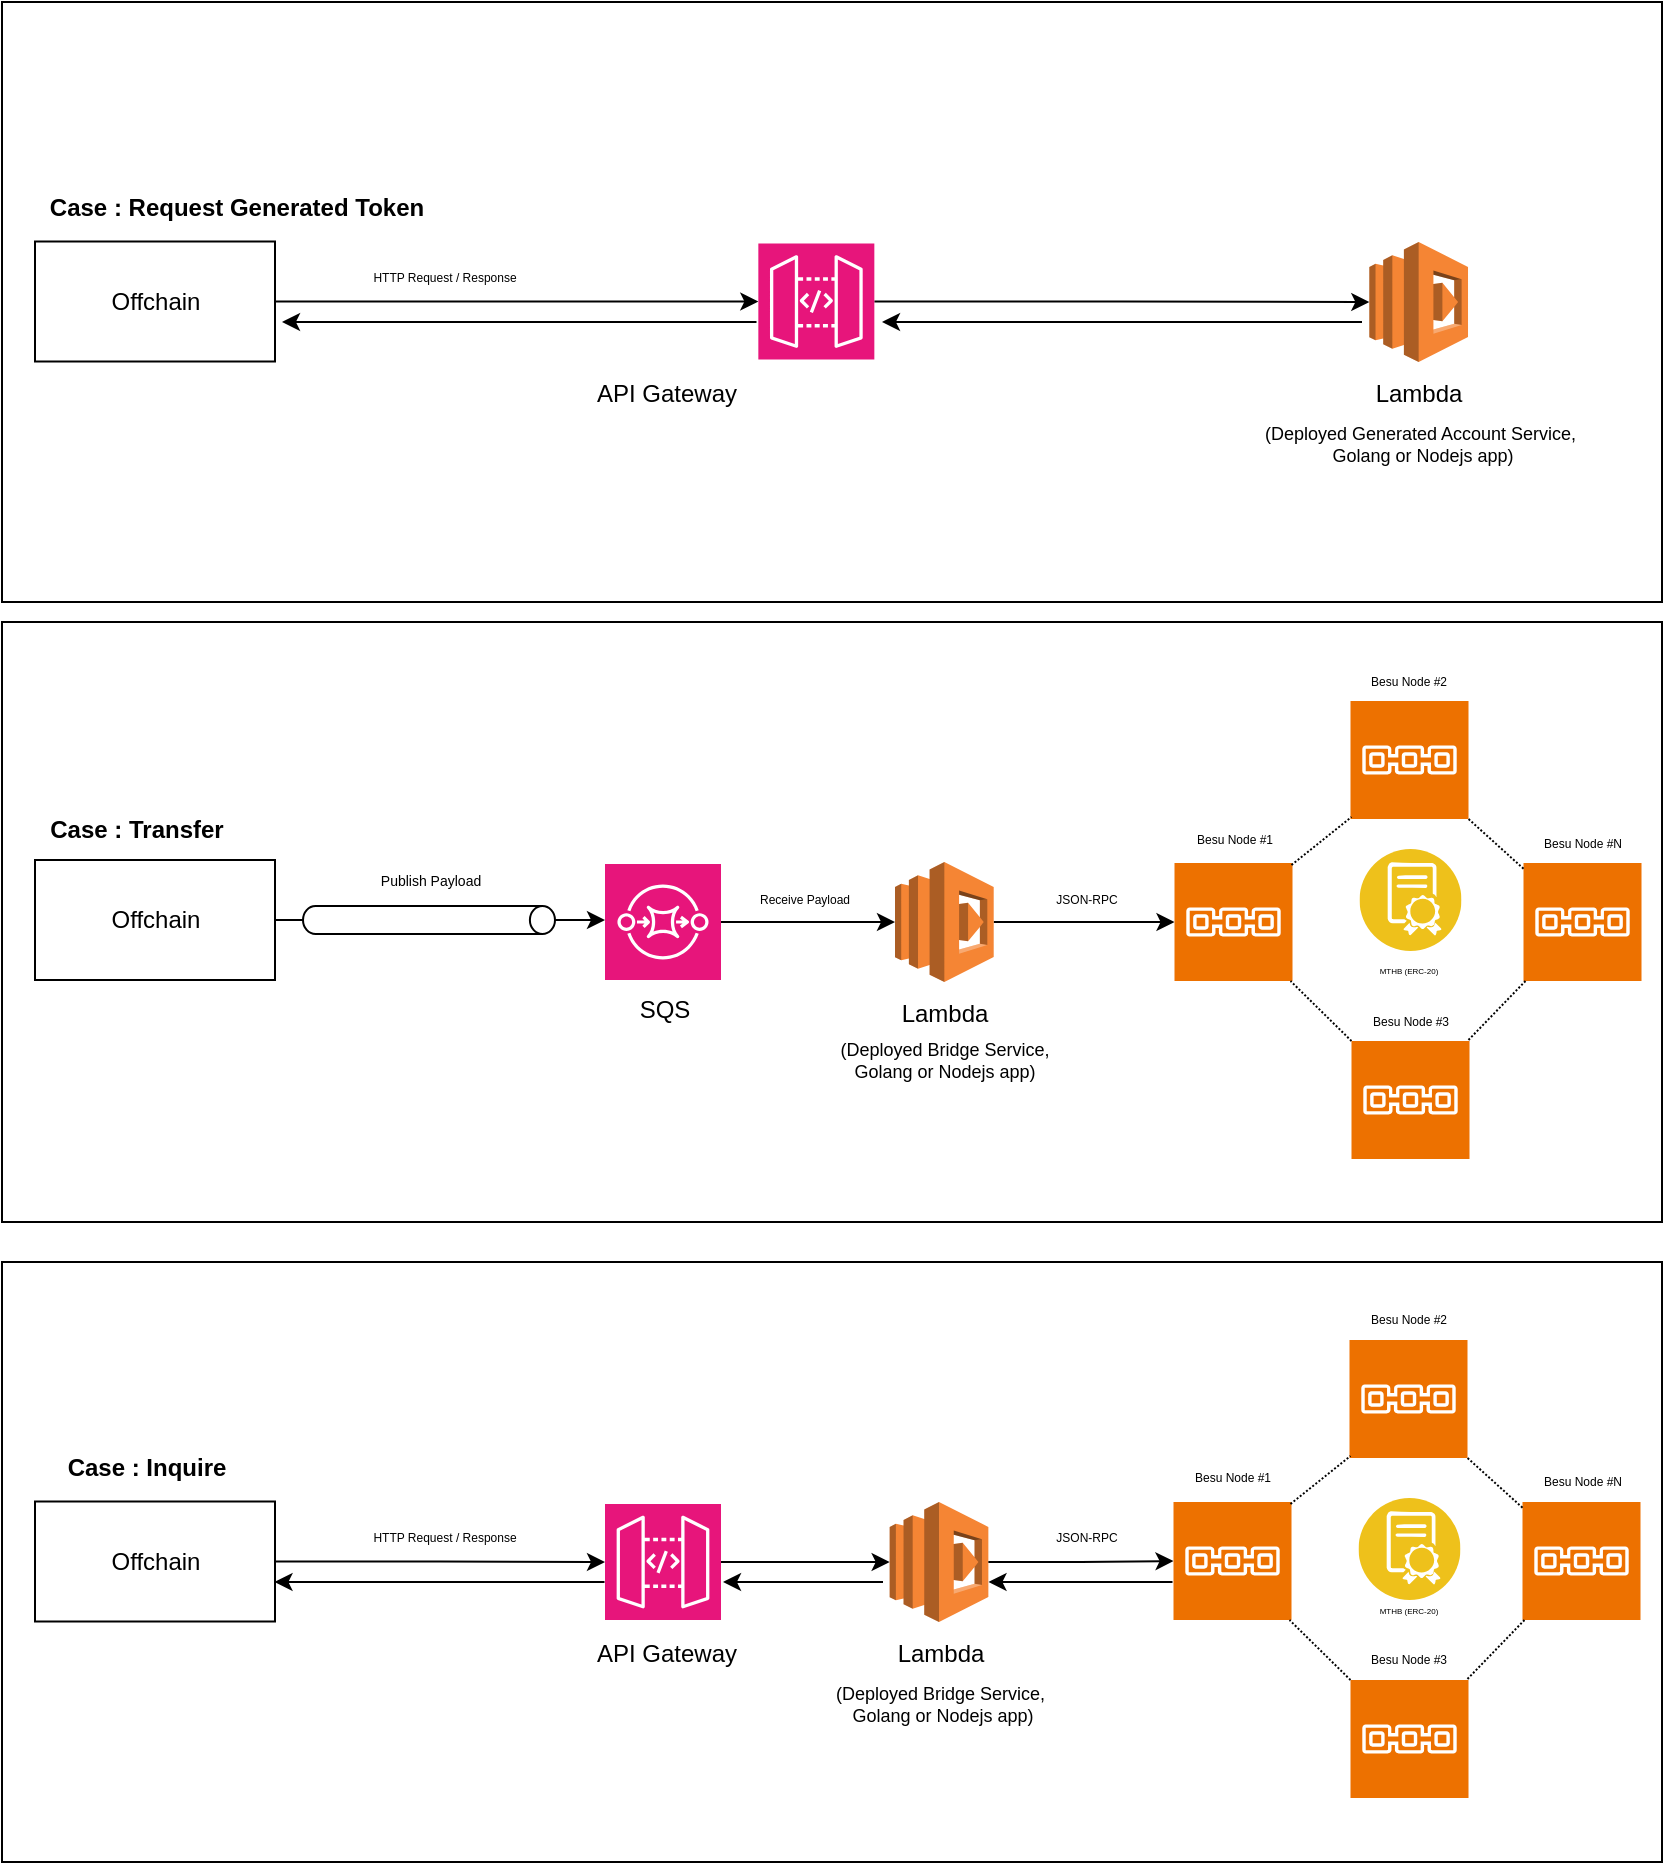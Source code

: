 <mxfile version="25.0.1">
  <diagram name="Page-1" id="qtP6Fn2PBfW1fAXjAa5f">
    <mxGraphModel dx="1628" dy="-144" grid="1" gridSize="10" guides="1" tooltips="1" connect="1" arrows="1" fold="1" page="1" pageScale="1" pageWidth="850" pageHeight="1100" math="0" shadow="0">
      <root>
        <mxCell id="0" />
        <mxCell id="1" parent="0" />
        <mxCell id="ueF0kc9_3pTi36DqxHu2-151" value="" style="rounded=0;whiteSpace=wrap;html=1;fillColor=default;movable=0;resizable=0;rotatable=0;deletable=0;editable=0;locked=1;connectable=0;" vertex="1" parent="1">
          <mxGeometry x="10" y="1130" width="830" height="300" as="geometry" />
        </mxCell>
        <mxCell id="ueF0kc9_3pTi36DqxHu2-31" value="" style="rounded=0;whiteSpace=wrap;html=1;fillColor=default;" vertex="1" parent="1">
          <mxGeometry x="10" y="1760" width="830" height="300" as="geometry" />
        </mxCell>
        <mxCell id="ueF0kc9_3pTi36DqxHu2-32" value="Case : Inquire" style="text;html=1;align=center;verticalAlign=middle;resizable=0;points=[];autosize=1;strokeColor=none;fillColor=none;fontStyle=1" vertex="1" parent="1">
          <mxGeometry x="31.5" y="1848" width="100" height="30" as="geometry" />
        </mxCell>
        <mxCell id="ueF0kc9_3pTi36DqxHu2-33" style="edgeStyle=orthogonalEdgeStyle;rounded=0;orthogonalLoop=1;jettySize=auto;html=1;" edge="1" parent="1" source="ueF0kc9_3pTi36DqxHu2-34" target="ueF0kc9_3pTi36DqxHu2-53">
          <mxGeometry relative="1" as="geometry" />
        </mxCell>
        <mxCell id="ueF0kc9_3pTi36DqxHu2-34" value="Offchain" style="rounded=0;whiteSpace=wrap;html=1;" vertex="1" parent="1">
          <mxGeometry x="26.5" y="1879.75" width="120" height="60" as="geometry" />
        </mxCell>
        <mxCell id="ueF0kc9_3pTi36DqxHu2-35" value="" style="outlineConnect=0;dashed=0;verticalLabelPosition=bottom;verticalAlign=top;align=center;html=1;shape=mxgraph.aws3.lambda;fillColor=#F58534;gradientColor=none;" vertex="1" parent="1">
          <mxGeometry x="453.83" y="1880" width="49.35" height="60" as="geometry" />
        </mxCell>
        <mxCell id="ueF0kc9_3pTi36DqxHu2-36" value="Lambda" style="text;html=1;align=center;verticalAlign=middle;resizable=0;points=[];autosize=1;strokeColor=none;fillColor=none;" vertex="1" parent="1">
          <mxGeometry x="443.5" y="1941" width="70" height="30" as="geometry" />
        </mxCell>
        <mxCell id="ueF0kc9_3pTi36DqxHu2-37" style="edgeStyle=orthogonalEdgeStyle;rounded=0;orthogonalLoop=1;jettySize=auto;html=1;exitX=1;exitY=0.5;exitDx=0;exitDy=0;exitPerimeter=0;" edge="1" parent="1" source="ueF0kc9_3pTi36DqxHu2-35" target="ueF0kc9_3pTi36DqxHu2-38">
          <mxGeometry relative="1" as="geometry">
            <mxPoint x="481.68" y="1909" as="sourcePoint" />
          </mxGeometry>
        </mxCell>
        <mxCell id="ueF0kc9_3pTi36DqxHu2-38" value="" style="sketch=0;points=[[0,0,0],[0.25,0,0],[0.5,0,0],[0.75,0,0],[1,0,0],[0,1,0],[0.25,1,0],[0.5,1,0],[0.75,1,0],[1,1,0],[0,0.25,0],[0,0.5,0],[0,0.75,0],[1,0.25,0],[1,0.5,0],[1,0.75,0]];outlineConnect=0;fontColor=#232F3E;fillColor=#ED7100;strokeColor=#ffffff;dashed=0;verticalLabelPosition=bottom;verticalAlign=top;align=center;html=1;fontSize=12;fontStyle=0;aspect=fixed;shape=mxgraph.aws4.resourceIcon;resIcon=mxgraph.aws4.blockchain;" vertex="1" parent="1">
          <mxGeometry x="595.75" y="1880" width="59" height="59" as="geometry" />
        </mxCell>
        <mxCell id="ueF0kc9_3pTi36DqxHu2-39" value="" style="sketch=0;points=[[0,0,0],[0.25,0,0],[0.5,0,0],[0.75,0,0],[1,0,0],[0,1,0],[0.25,1,0],[0.5,1,0],[0.75,1,0],[1,1,0],[0,0.25,0],[0,0.5,0],[0,0.75,0],[1,0.25,0],[1,0.5,0],[1,0.75,0]];outlineConnect=0;fontColor=#232F3E;fillColor=#ED7100;strokeColor=#ffffff;dashed=0;verticalLabelPosition=bottom;verticalAlign=top;align=center;html=1;fontSize=12;fontStyle=0;aspect=fixed;shape=mxgraph.aws4.resourceIcon;resIcon=mxgraph.aws4.blockchain;" vertex="1" parent="1">
          <mxGeometry x="683.75" y="1799" width="59" height="59" as="geometry" />
        </mxCell>
        <mxCell id="ueF0kc9_3pTi36DqxHu2-40" value="Besu Node #1" style="text;html=1;align=center;verticalAlign=middle;resizable=0;points=[];autosize=1;strokeColor=none;fillColor=none;fontSize=6;" vertex="1" parent="1">
          <mxGeometry x="595.25" y="1858" width="60" height="20" as="geometry" />
        </mxCell>
        <mxCell id="ueF0kc9_3pTi36DqxHu2-41" value="Besu Node #2" style="text;html=1;align=center;verticalAlign=middle;resizable=0;points=[];autosize=1;strokeColor=none;fillColor=none;fontSize=6;" vertex="1" parent="1">
          <mxGeometry x="682.75" y="1779" width="60" height="20" as="geometry" />
        </mxCell>
        <mxCell id="ueF0kc9_3pTi36DqxHu2-42" value="" style="sketch=0;points=[[0,0,0],[0.25,0,0],[0.5,0,0],[0.75,0,0],[1,0,0],[0,1,0],[0.25,1,0],[0.5,1,0],[0.75,1,0],[1,1,0],[0,0.25,0],[0,0.5,0],[0,0.75,0],[1,0.25,0],[1,0.5,0],[1,0.75,0]];outlineConnect=0;fontColor=#232F3E;fillColor=#ED7100;strokeColor=#ffffff;dashed=0;verticalLabelPosition=bottom;verticalAlign=top;align=center;html=1;fontSize=12;fontStyle=0;aspect=fixed;shape=mxgraph.aws4.resourceIcon;resIcon=mxgraph.aws4.blockchain;" vertex="1" parent="1">
          <mxGeometry x="684.25" y="1969" width="59" height="59" as="geometry" />
        </mxCell>
        <mxCell id="ueF0kc9_3pTi36DqxHu2-43" value="Besu Node #3" style="text;html=1;align=center;verticalAlign=middle;resizable=0;points=[];autosize=1;strokeColor=none;fillColor=none;fontSize=6;" vertex="1" parent="1">
          <mxGeometry x="683.25" y="1949" width="60" height="20" as="geometry" />
        </mxCell>
        <mxCell id="ueF0kc9_3pTi36DqxHu2-44" value="" style="endArrow=none;html=1;rounded=0;dashed=1;dashPattern=1 1;" edge="1" parent="1">
          <mxGeometry width="50" height="50" relative="1" as="geometry">
            <mxPoint x="654.25" y="1881" as="sourcePoint" />
            <mxPoint x="684.25" y="1857" as="targetPoint" />
          </mxGeometry>
        </mxCell>
        <mxCell id="ueF0kc9_3pTi36DqxHu2-45" value="" style="endArrow=none;html=1;rounded=0;exitX=0;exitY=0;exitDx=0;exitDy=0;exitPerimeter=0;dashed=1;dashPattern=1 1;" edge="1" parent="1" source="ueF0kc9_3pTi36DqxHu2-42">
          <mxGeometry width="50" height="50" relative="1" as="geometry">
            <mxPoint x="689.75" y="1969" as="sourcePoint" />
            <mxPoint x="653.75" y="1939" as="targetPoint" />
          </mxGeometry>
        </mxCell>
        <mxCell id="ueF0kc9_3pTi36DqxHu2-46" value="" style="sketch=0;points=[[0,0,0],[0.25,0,0],[0.5,0,0],[0.75,0,0],[1,0,0],[0,1,0],[0.25,1,0],[0.5,1,0],[0.75,1,0],[1,1,0],[0,0.25,0],[0,0.5,0],[0,0.75,0],[1,0.25,0],[1,0.5,0],[1,0.75,0]];outlineConnect=0;fontColor=#232F3E;fillColor=#ED7100;strokeColor=#ffffff;dashed=0;verticalLabelPosition=bottom;verticalAlign=top;align=center;html=1;fontSize=12;fontStyle=0;aspect=fixed;shape=mxgraph.aws4.resourceIcon;resIcon=mxgraph.aws4.blockchain;" vertex="1" parent="1">
          <mxGeometry x="770.25" y="1880" width="59" height="59" as="geometry" />
        </mxCell>
        <mxCell id="ueF0kc9_3pTi36DqxHu2-47" value="Besu Node #N" style="text;html=1;align=center;verticalAlign=middle;resizable=0;points=[];autosize=1;strokeColor=none;fillColor=none;fontSize=6;" vertex="1" parent="1">
          <mxGeometry x="769.75" y="1860" width="60" height="20" as="geometry" />
        </mxCell>
        <mxCell id="ueF0kc9_3pTi36DqxHu2-48" value="" style="endArrow=none;html=1;rounded=0;dashed=1;dashPattern=1 1;" edge="1" parent="1" source="ueF0kc9_3pTi36DqxHu2-46">
          <mxGeometry width="50" height="50" relative="1" as="geometry">
            <mxPoint x="769.75" y="1879" as="sourcePoint" />
            <mxPoint x="742.75" y="1858" as="targetPoint" />
          </mxGeometry>
        </mxCell>
        <mxCell id="ueF0kc9_3pTi36DqxHu2-49" value="" style="endArrow=none;html=1;rounded=0;dashed=1;dashPattern=1 1;" edge="1" parent="1" source="ueF0kc9_3pTi36DqxHu2-46">
          <mxGeometry width="50" height="50" relative="1" as="geometry">
            <mxPoint x="770.25" y="1994" as="sourcePoint" />
            <mxPoint x="742.25" y="1969" as="targetPoint" />
          </mxGeometry>
        </mxCell>
        <mxCell id="ueF0kc9_3pTi36DqxHu2-50" value="JSON-RPC" style="text;html=1;align=center;verticalAlign=middle;resizable=0;points=[];autosize=1;strokeColor=none;fillColor=none;fontSize=6;" vertex="1" parent="1">
          <mxGeometry x="526.5" y="1887.5" width="50" height="20" as="geometry" />
        </mxCell>
        <mxCell id="ueF0kc9_3pTi36DqxHu2-51" value="HTTP Request / Response" style="text;html=1;align=center;verticalAlign=middle;resizable=0;points=[];autosize=1;strokeColor=none;fillColor=none;fontSize=6;" vertex="1" parent="1">
          <mxGeometry x="181.25" y="1887.5" width="100" height="20" as="geometry" />
        </mxCell>
        <mxCell id="ueF0kc9_3pTi36DqxHu2-52" style="edgeStyle=orthogonalEdgeStyle;rounded=0;orthogonalLoop=1;jettySize=auto;html=1;" edge="1" parent="1" source="ueF0kc9_3pTi36DqxHu2-53" target="ueF0kc9_3pTi36DqxHu2-35">
          <mxGeometry relative="1" as="geometry" />
        </mxCell>
        <mxCell id="ueF0kc9_3pTi36DqxHu2-53" value="" style="sketch=0;points=[[0,0,0],[0.25,0,0],[0.5,0,0],[0.75,0,0],[1,0,0],[0,1,0],[0.25,1,0],[0.5,1,0],[0.75,1,0],[1,1,0],[0,0.25,0],[0,0.5,0],[0,0.75,0],[1,0.25,0],[1,0.5,0],[1,0.75,0]];outlineConnect=0;fontColor=#232F3E;fillColor=#E7157B;strokeColor=#ffffff;dashed=0;verticalLabelPosition=bottom;verticalAlign=top;align=center;html=1;fontSize=12;fontStyle=0;aspect=fixed;shape=mxgraph.aws4.resourceIcon;resIcon=mxgraph.aws4.api_gateway;" vertex="1" parent="1">
          <mxGeometry x="311.5" y="1881" width="58" height="58" as="geometry" />
        </mxCell>
        <mxCell id="ueF0kc9_3pTi36DqxHu2-54" value="API Gateway" style="text;html=1;align=center;verticalAlign=middle;resizable=0;points=[];autosize=1;strokeColor=none;fillColor=none;" vertex="1" parent="1">
          <mxGeometry x="297.25" y="1941" width="90" height="30" as="geometry" />
        </mxCell>
        <mxCell id="ueF0kc9_3pTi36DqxHu2-55" style="edgeStyle=orthogonalEdgeStyle;rounded=0;orthogonalLoop=1;jettySize=auto;html=1;" edge="1" parent="1">
          <mxGeometry relative="1" as="geometry">
            <mxPoint x="450.5" y="1920" as="sourcePoint" />
            <mxPoint x="370.5" y="1920" as="targetPoint" />
          </mxGeometry>
        </mxCell>
        <mxCell id="ueF0kc9_3pTi36DqxHu2-56" style="edgeStyle=orthogonalEdgeStyle;rounded=0;orthogonalLoop=1;jettySize=auto;html=1;" edge="1" parent="1">
          <mxGeometry relative="1" as="geometry">
            <mxPoint x="311.25" y="1920" as="sourcePoint" />
            <mxPoint x="146.25" y="1920" as="targetPoint" />
          </mxGeometry>
        </mxCell>
        <mxCell id="ueF0kc9_3pTi36DqxHu2-57" value="(Deployed Bridge Service,&amp;nbsp;&lt;div&gt;Golang or Nodejs app)&lt;/div&gt;" style="text;html=1;align=center;verticalAlign=middle;resizable=0;points=[];autosize=1;strokeColor=none;fillColor=none;fontSize=9;" vertex="1" parent="1">
          <mxGeometry x="415.17" y="1961" width="130" height="40" as="geometry" />
        </mxCell>
        <mxCell id="ueF0kc9_3pTi36DqxHu2-58" style="edgeStyle=orthogonalEdgeStyle;rounded=0;orthogonalLoop=1;jettySize=auto;html=1;exitX=1;exitY=0.5;exitDx=0;exitDy=0;exitPerimeter=0;" edge="1" parent="1">
          <mxGeometry relative="1" as="geometry">
            <mxPoint x="595.25" y="1920" as="sourcePoint" />
            <mxPoint x="503.25" y="1920" as="targetPoint" />
          </mxGeometry>
        </mxCell>
        <mxCell id="ueF0kc9_3pTi36DqxHu2-59" value="" style="image;aspect=fixed;perimeter=ellipsePerimeter;html=1;align=center;shadow=0;dashed=0;fontColor=#4277BB;labelBackgroundColor=default;fontSize=12;spacingTop=3;image=img/lib/ibm/blockchain/smart_contract.svg;" vertex="1" parent="1">
          <mxGeometry x="688.25" y="1878" width="51" height="51" as="geometry" />
        </mxCell>
        <mxCell id="ueF0kc9_3pTi36DqxHu2-60" value="MTHB (ERC-20)" style="text;html=1;align=center;verticalAlign=middle;resizable=0;points=[];autosize=1;strokeColor=none;fillColor=none;fontSize=4;" vertex="1" parent="1">
          <mxGeometry x="687.75" y="1925" width="50" height="20" as="geometry" />
        </mxCell>
        <mxCell id="ueF0kc9_3pTi36DqxHu2-61" value="" style="rounded=0;whiteSpace=wrap;html=1;fillColor=default;" vertex="1" parent="1">
          <mxGeometry x="10" y="1440" width="830" height="300" as="geometry" />
        </mxCell>
        <mxCell id="ueF0kc9_3pTi36DqxHu2-62" value="" style="edgeStyle=orthogonalEdgeStyle;rounded=0;orthogonalLoop=1;jettySize=auto;html=1;endArrow=none;endFill=0;" edge="1" parent="1" source="ueF0kc9_3pTi36DqxHu2-63" target="ueF0kc9_3pTi36DqxHu2-68">
          <mxGeometry relative="1" as="geometry" />
        </mxCell>
        <mxCell id="ueF0kc9_3pTi36DqxHu2-63" value="Offchain" style="rounded=0;whiteSpace=wrap;html=1;" vertex="1" parent="1">
          <mxGeometry x="26.5" y="1559" width="120" height="60" as="geometry" />
        </mxCell>
        <mxCell id="ueF0kc9_3pTi36DqxHu2-64" style="edgeStyle=orthogonalEdgeStyle;rounded=0;orthogonalLoop=1;jettySize=auto;html=1;" edge="1" parent="1" source="ueF0kc9_3pTi36DqxHu2-65" target="ueF0kc9_3pTi36DqxHu2-70">
          <mxGeometry relative="1" as="geometry" />
        </mxCell>
        <mxCell id="ueF0kc9_3pTi36DqxHu2-65" value="" style="sketch=0;points=[[0,0,0],[0.25,0,0],[0.5,0,0],[0.75,0,0],[1,0,0],[0,1,0],[0.25,1,0],[0.5,1,0],[0.75,1,0],[1,1,0],[0,0.25,0],[0,0.5,0],[0,0.75,0],[1,0.25,0],[1,0.5,0],[1,0.75,0]];outlineConnect=0;fontColor=#232F3E;fillColor=#E7157B;strokeColor=#ffffff;dashed=0;verticalLabelPosition=bottom;verticalAlign=top;align=center;html=1;fontSize=12;fontStyle=0;aspect=fixed;shape=mxgraph.aws4.resourceIcon;resIcon=mxgraph.aws4.sqs;" vertex="1" parent="1">
          <mxGeometry x="311.5" y="1561" width="58" height="58" as="geometry" />
        </mxCell>
        <mxCell id="ueF0kc9_3pTi36DqxHu2-66" style="edgeStyle=orthogonalEdgeStyle;rounded=0;orthogonalLoop=1;jettySize=auto;html=1;" edge="1" parent="1" source="ueF0kc9_3pTi36DqxHu2-68">
          <mxGeometry relative="1" as="geometry">
            <mxPoint x="311.5" y="1589" as="targetPoint" />
          </mxGeometry>
        </mxCell>
        <mxCell id="ueF0kc9_3pTi36DqxHu2-67" value="Publish Payload" style="text;html=1;align=center;verticalAlign=middle;resizable=0;points=[];autosize=1;strokeColor=none;fillColor=none;fontSize=7;" vertex="1" parent="1">
          <mxGeometry x="188.5" y="1560" width="70" height="20" as="geometry" />
        </mxCell>
        <mxCell id="ueF0kc9_3pTi36DqxHu2-68" value="" style="shape=cylinder3;whiteSpace=wrap;html=1;boundedLbl=1;backgroundOutline=1;size=6.278;rotation=90;" vertex="1" parent="1">
          <mxGeometry x="216.5" y="1526" width="14" height="126" as="geometry" />
        </mxCell>
        <mxCell id="ueF0kc9_3pTi36DqxHu2-69" style="edgeStyle=orthogonalEdgeStyle;rounded=0;orthogonalLoop=1;jettySize=auto;html=1;" edge="1" parent="1" source="ueF0kc9_3pTi36DqxHu2-70" target="ueF0kc9_3pTi36DqxHu2-74">
          <mxGeometry relative="1" as="geometry" />
        </mxCell>
        <mxCell id="ueF0kc9_3pTi36DqxHu2-70" value="" style="outlineConnect=0;dashed=0;verticalLabelPosition=bottom;verticalAlign=top;align=center;html=1;shape=mxgraph.aws3.lambda;fillColor=#F58534;gradientColor=none;" vertex="1" parent="1">
          <mxGeometry x="456.5" y="1560" width="49.35" height="60" as="geometry" />
        </mxCell>
        <mxCell id="ueF0kc9_3pTi36DqxHu2-71" value="SQS" style="text;html=1;align=center;verticalAlign=middle;resizable=0;points=[];autosize=1;strokeColor=none;fillColor=none;" vertex="1" parent="1">
          <mxGeometry x="315.5" y="1619" width="50" height="30" as="geometry" />
        </mxCell>
        <mxCell id="ueF0kc9_3pTi36DqxHu2-72" value="Lambda" style="text;html=1;align=center;verticalAlign=middle;resizable=0;points=[];autosize=1;strokeColor=none;fillColor=none;" vertex="1" parent="1">
          <mxGeometry x="446.17" y="1621" width="70" height="30" as="geometry" />
        </mxCell>
        <mxCell id="ueF0kc9_3pTi36DqxHu2-73" value="Receive Payload" style="text;html=1;align=center;verticalAlign=middle;resizable=0;points=[];autosize=1;strokeColor=none;fillColor=none;fontSize=6;" vertex="1" parent="1">
          <mxGeometry x="376.17" y="1569" width="70" height="20" as="geometry" />
        </mxCell>
        <mxCell id="ueF0kc9_3pTi36DqxHu2-74" value="" style="sketch=0;points=[[0,0,0],[0.25,0,0],[0.5,0,0],[0.75,0,0],[1,0,0],[0,1,0],[0.25,1,0],[0.5,1,0],[0.75,1,0],[1,1,0],[0,0.25,0],[0,0.5,0],[0,0.75,0],[1,0.25,0],[1,0.5,0],[1,0.75,0]];outlineConnect=0;fontColor=#232F3E;fillColor=#ED7100;strokeColor=#ffffff;dashed=0;verticalLabelPosition=bottom;verticalAlign=top;align=center;html=1;fontSize=12;fontStyle=0;aspect=fixed;shape=mxgraph.aws4.resourceIcon;resIcon=mxgraph.aws4.blockchain;" vertex="1" parent="1">
          <mxGeometry x="596.25" y="1560.5" width="59" height="59" as="geometry" />
        </mxCell>
        <mxCell id="ueF0kc9_3pTi36DqxHu2-75" value="" style="sketch=0;points=[[0,0,0],[0.25,0,0],[0.5,0,0],[0.75,0,0],[1,0,0],[0,1,0],[0.25,1,0],[0.5,1,0],[0.75,1,0],[1,1,0],[0,0.25,0],[0,0.5,0],[0,0.75,0],[1,0.25,0],[1,0.5,0],[1,0.75,0]];outlineConnect=0;fontColor=#232F3E;fillColor=#ED7100;strokeColor=#ffffff;dashed=0;verticalLabelPosition=bottom;verticalAlign=top;align=center;html=1;fontSize=12;fontStyle=0;aspect=fixed;shape=mxgraph.aws4.resourceIcon;resIcon=mxgraph.aws4.blockchain;" vertex="1" parent="1">
          <mxGeometry x="684.25" y="1479.5" width="59" height="59" as="geometry" />
        </mxCell>
        <mxCell id="ueF0kc9_3pTi36DqxHu2-76" value="Besu Node #1" style="text;html=1;align=center;verticalAlign=middle;resizable=0;points=[];autosize=1;strokeColor=none;fillColor=none;fontSize=6;" vertex="1" parent="1">
          <mxGeometry x="595.75" y="1538.5" width="60" height="20" as="geometry" />
        </mxCell>
        <mxCell id="ueF0kc9_3pTi36DqxHu2-77" value="Besu Node #2" style="text;html=1;align=center;verticalAlign=middle;resizable=0;points=[];autosize=1;strokeColor=none;fillColor=none;fontSize=6;" vertex="1" parent="1">
          <mxGeometry x="683.25" y="1459.5" width="60" height="20" as="geometry" />
        </mxCell>
        <mxCell id="ueF0kc9_3pTi36DqxHu2-78" value="" style="sketch=0;points=[[0,0,0],[0.25,0,0],[0.5,0,0],[0.75,0,0],[1,0,0],[0,1,0],[0.25,1,0],[0.5,1,0],[0.75,1,0],[1,1,0],[0,0.25,0],[0,0.5,0],[0,0.75,0],[1,0.25,0],[1,0.5,0],[1,0.75,0]];outlineConnect=0;fontColor=#232F3E;fillColor=#ED7100;strokeColor=#ffffff;dashed=0;verticalLabelPosition=bottom;verticalAlign=top;align=center;html=1;fontSize=12;fontStyle=0;aspect=fixed;shape=mxgraph.aws4.resourceIcon;resIcon=mxgraph.aws4.blockchain;" vertex="1" parent="1">
          <mxGeometry x="684.75" y="1649.5" width="59" height="59" as="geometry" />
        </mxCell>
        <mxCell id="ueF0kc9_3pTi36DqxHu2-79" value="Besu Node #3" style="text;html=1;align=center;verticalAlign=middle;resizable=0;points=[];autosize=1;strokeColor=none;fillColor=none;fontSize=6;" vertex="1" parent="1">
          <mxGeometry x="683.75" y="1629.5" width="60" height="20" as="geometry" />
        </mxCell>
        <mxCell id="ueF0kc9_3pTi36DqxHu2-80" value="" style="endArrow=none;html=1;rounded=0;dashed=1;dashPattern=1 1;" edge="1" parent="1">
          <mxGeometry width="50" height="50" relative="1" as="geometry">
            <mxPoint x="654.75" y="1561.5" as="sourcePoint" />
            <mxPoint x="684.75" y="1537.5" as="targetPoint" />
          </mxGeometry>
        </mxCell>
        <mxCell id="ueF0kc9_3pTi36DqxHu2-81" value="" style="endArrow=none;html=1;rounded=0;exitX=0;exitY=0;exitDx=0;exitDy=0;exitPerimeter=0;dashed=1;dashPattern=1 1;" edge="1" parent="1" source="ueF0kc9_3pTi36DqxHu2-78">
          <mxGeometry width="50" height="50" relative="1" as="geometry">
            <mxPoint x="690.25" y="1649.5" as="sourcePoint" />
            <mxPoint x="654.25" y="1619.5" as="targetPoint" />
          </mxGeometry>
        </mxCell>
        <mxCell id="ueF0kc9_3pTi36DqxHu2-82" value="" style="sketch=0;points=[[0,0,0],[0.25,0,0],[0.5,0,0],[0.75,0,0],[1,0,0],[0,1,0],[0.25,1,0],[0.5,1,0],[0.75,1,0],[1,1,0],[0,0.25,0],[0,0.5,0],[0,0.75,0],[1,0.25,0],[1,0.5,0],[1,0.75,0]];outlineConnect=0;fontColor=#232F3E;fillColor=#ED7100;strokeColor=#ffffff;dashed=0;verticalLabelPosition=bottom;verticalAlign=top;align=center;html=1;fontSize=12;fontStyle=0;aspect=fixed;shape=mxgraph.aws4.resourceIcon;resIcon=mxgraph.aws4.blockchain;" vertex="1" parent="1">
          <mxGeometry x="770.75" y="1560.5" width="59" height="59" as="geometry" />
        </mxCell>
        <mxCell id="ueF0kc9_3pTi36DqxHu2-83" value="Besu Node #N" style="text;html=1;align=center;verticalAlign=middle;resizable=0;points=[];autosize=1;strokeColor=none;fillColor=none;fontSize=6;" vertex="1" parent="1">
          <mxGeometry x="770.25" y="1540.5" width="60" height="20" as="geometry" />
        </mxCell>
        <mxCell id="ueF0kc9_3pTi36DqxHu2-84" value="" style="endArrow=none;html=1;rounded=0;dashed=1;dashPattern=1 1;" edge="1" parent="1" source="ueF0kc9_3pTi36DqxHu2-82">
          <mxGeometry width="50" height="50" relative="1" as="geometry">
            <mxPoint x="770.25" y="1559.5" as="sourcePoint" />
            <mxPoint x="743.25" y="1538.5" as="targetPoint" />
          </mxGeometry>
        </mxCell>
        <mxCell id="ueF0kc9_3pTi36DqxHu2-85" value="" style="endArrow=none;html=1;rounded=0;dashed=1;dashPattern=1 1;" edge="1" parent="1" source="ueF0kc9_3pTi36DqxHu2-82">
          <mxGeometry width="50" height="50" relative="1" as="geometry">
            <mxPoint x="770.75" y="1674.5" as="sourcePoint" />
            <mxPoint x="742.75" y="1649.5" as="targetPoint" />
          </mxGeometry>
        </mxCell>
        <mxCell id="ueF0kc9_3pTi36DqxHu2-86" value="JSON-RPC" style="text;html=1;align=center;verticalAlign=middle;resizable=0;points=[];autosize=1;strokeColor=none;fillColor=none;fontSize=6;" vertex="1" parent="1">
          <mxGeometry x="526.5" y="1569" width="50" height="20" as="geometry" />
        </mxCell>
        <mxCell id="ueF0kc9_3pTi36DqxHu2-87" value="Case : Transfer" style="text;html=1;align=center;verticalAlign=middle;resizable=0;points=[];autosize=1;strokeColor=none;fillColor=none;fontStyle=1" vertex="1" parent="1">
          <mxGeometry x="21.5" y="1528.5" width="110" height="30" as="geometry" />
        </mxCell>
        <mxCell id="ueF0kc9_3pTi36DqxHu2-88" value="(Deployed Bridge Service, &lt;br&gt;Golang or Nodejs app)" style="text;html=1;align=center;verticalAlign=middle;resizable=0;points=[];autosize=1;strokeColor=none;fillColor=none;fontSize=9;" vertex="1" parent="1">
          <mxGeometry x="415.67" y="1639" width="130" height="40" as="geometry" />
        </mxCell>
        <mxCell id="ueF0kc9_3pTi36DqxHu2-89" value="" style="image;aspect=fixed;perimeter=ellipsePerimeter;html=1;align=center;shadow=0;dashed=0;fontColor=#4277BB;labelBackgroundColor=default;fontSize=12;spacingTop=3;image=img/lib/ibm/blockchain/smart_contract.svg;" vertex="1" parent="1">
          <mxGeometry x="688.75" y="1553.5" width="51" height="51" as="geometry" />
        </mxCell>
        <mxCell id="ueF0kc9_3pTi36DqxHu2-90" value="MTHB (ERC-20)" style="text;html=1;align=center;verticalAlign=middle;resizable=0;points=[];autosize=1;strokeColor=none;fillColor=none;fontSize=4;" vertex="1" parent="1">
          <mxGeometry x="688.25" y="1604.5" width="50" height="20" as="geometry" />
        </mxCell>
        <mxCell id="ueF0kc9_3pTi36DqxHu2-152" value="Case : Request Generated Token" style="text;html=1;align=center;verticalAlign=middle;resizable=0;points=[];autosize=1;strokeColor=none;fillColor=none;fontStyle=1" vertex="1" parent="1">
          <mxGeometry x="26.5" y="1218" width="200" height="30" as="geometry" />
        </mxCell>
        <mxCell id="ueF0kc9_3pTi36DqxHu2-153" style="edgeStyle=orthogonalEdgeStyle;rounded=0;orthogonalLoop=1;jettySize=auto;html=1;" edge="1" parent="1" source="ueF0kc9_3pTi36DqxHu2-154" target="ueF0kc9_3pTi36DqxHu2-173">
          <mxGeometry relative="1" as="geometry" />
        </mxCell>
        <mxCell id="ueF0kc9_3pTi36DqxHu2-154" value="Offchain" style="rounded=0;whiteSpace=wrap;html=1;" vertex="1" parent="1">
          <mxGeometry x="26.5" y="1249.75" width="120" height="60" as="geometry" />
        </mxCell>
        <mxCell id="ueF0kc9_3pTi36DqxHu2-155" value="" style="outlineConnect=0;dashed=0;verticalLabelPosition=bottom;verticalAlign=top;align=center;html=1;shape=mxgraph.aws3.lambda;fillColor=#F58534;gradientColor=none;" vertex="1" parent="1">
          <mxGeometry x="693.66" y="1250" width="49.35" height="60" as="geometry" />
        </mxCell>
        <mxCell id="ueF0kc9_3pTi36DqxHu2-156" value="Lambda" style="text;html=1;align=center;verticalAlign=middle;resizable=0;points=[];autosize=1;strokeColor=none;fillColor=none;" vertex="1" parent="1">
          <mxGeometry x="683.33" y="1311" width="70" height="30" as="geometry" />
        </mxCell>
        <mxCell id="ueF0kc9_3pTi36DqxHu2-171" value="HTTP Request / Response" style="text;html=1;align=center;verticalAlign=middle;resizable=0;points=[];autosize=1;strokeColor=none;fillColor=none;fontSize=6;" vertex="1" parent="1">
          <mxGeometry x="181.25" y="1257.5" width="100" height="20" as="geometry" />
        </mxCell>
        <mxCell id="ueF0kc9_3pTi36DqxHu2-172" style="edgeStyle=orthogonalEdgeStyle;rounded=0;orthogonalLoop=1;jettySize=auto;html=1;" edge="1" parent="1" source="ueF0kc9_3pTi36DqxHu2-173" target="ueF0kc9_3pTi36DqxHu2-155">
          <mxGeometry relative="1" as="geometry" />
        </mxCell>
        <mxCell id="ueF0kc9_3pTi36DqxHu2-173" value="" style="sketch=0;points=[[0,0,0],[0.25,0,0],[0.5,0,0],[0.75,0,0],[1,0,0],[0,1,0],[0.25,1,0],[0.5,1,0],[0.75,1,0],[1,1,0],[0,0.25,0],[0,0.5,0],[0,0.75,0],[1,0.25,0],[1,0.5,0],[1,0.75,0]];outlineConnect=0;fontColor=#232F3E;fillColor=#E7157B;strokeColor=#ffffff;dashed=0;verticalLabelPosition=bottom;verticalAlign=top;align=center;html=1;fontSize=12;fontStyle=0;aspect=fixed;shape=mxgraph.aws4.resourceIcon;resIcon=mxgraph.aws4.api_gateway;" vertex="1" parent="1">
          <mxGeometry x="388.17" y="1250.75" width="58" height="58" as="geometry" />
        </mxCell>
        <mxCell id="ueF0kc9_3pTi36DqxHu2-174" value="API Gateway" style="text;html=1;align=center;verticalAlign=middle;resizable=0;points=[];autosize=1;strokeColor=none;fillColor=none;" vertex="1" parent="1">
          <mxGeometry x="297.25" y="1311" width="90" height="30" as="geometry" />
        </mxCell>
        <mxCell id="ueF0kc9_3pTi36DqxHu2-175" style="edgeStyle=orthogonalEdgeStyle;rounded=0;orthogonalLoop=1;jettySize=auto;html=1;" edge="1" parent="1">
          <mxGeometry relative="1" as="geometry">
            <mxPoint x="690" y="1290" as="sourcePoint" />
            <mxPoint x="450" y="1290" as="targetPoint" />
          </mxGeometry>
        </mxCell>
        <mxCell id="ueF0kc9_3pTi36DqxHu2-176" style="edgeStyle=orthogonalEdgeStyle;rounded=0;orthogonalLoop=1;jettySize=auto;html=1;" edge="1" parent="1">
          <mxGeometry relative="1" as="geometry">
            <mxPoint x="387.25" y="1290" as="sourcePoint" />
            <mxPoint x="150" y="1290" as="targetPoint" />
          </mxGeometry>
        </mxCell>
        <mxCell id="ueF0kc9_3pTi36DqxHu2-177" value="(Deployed Generated Account Service,&amp;nbsp;&lt;div&gt;Golang or Nodejs app)&lt;/div&gt;" style="text;html=1;align=center;verticalAlign=middle;resizable=0;points=[];autosize=1;strokeColor=none;fillColor=none;fontSize=9;" vertex="1" parent="1">
          <mxGeometry x="630" y="1331" width="180" height="40" as="geometry" />
        </mxCell>
      </root>
    </mxGraphModel>
  </diagram>
</mxfile>
